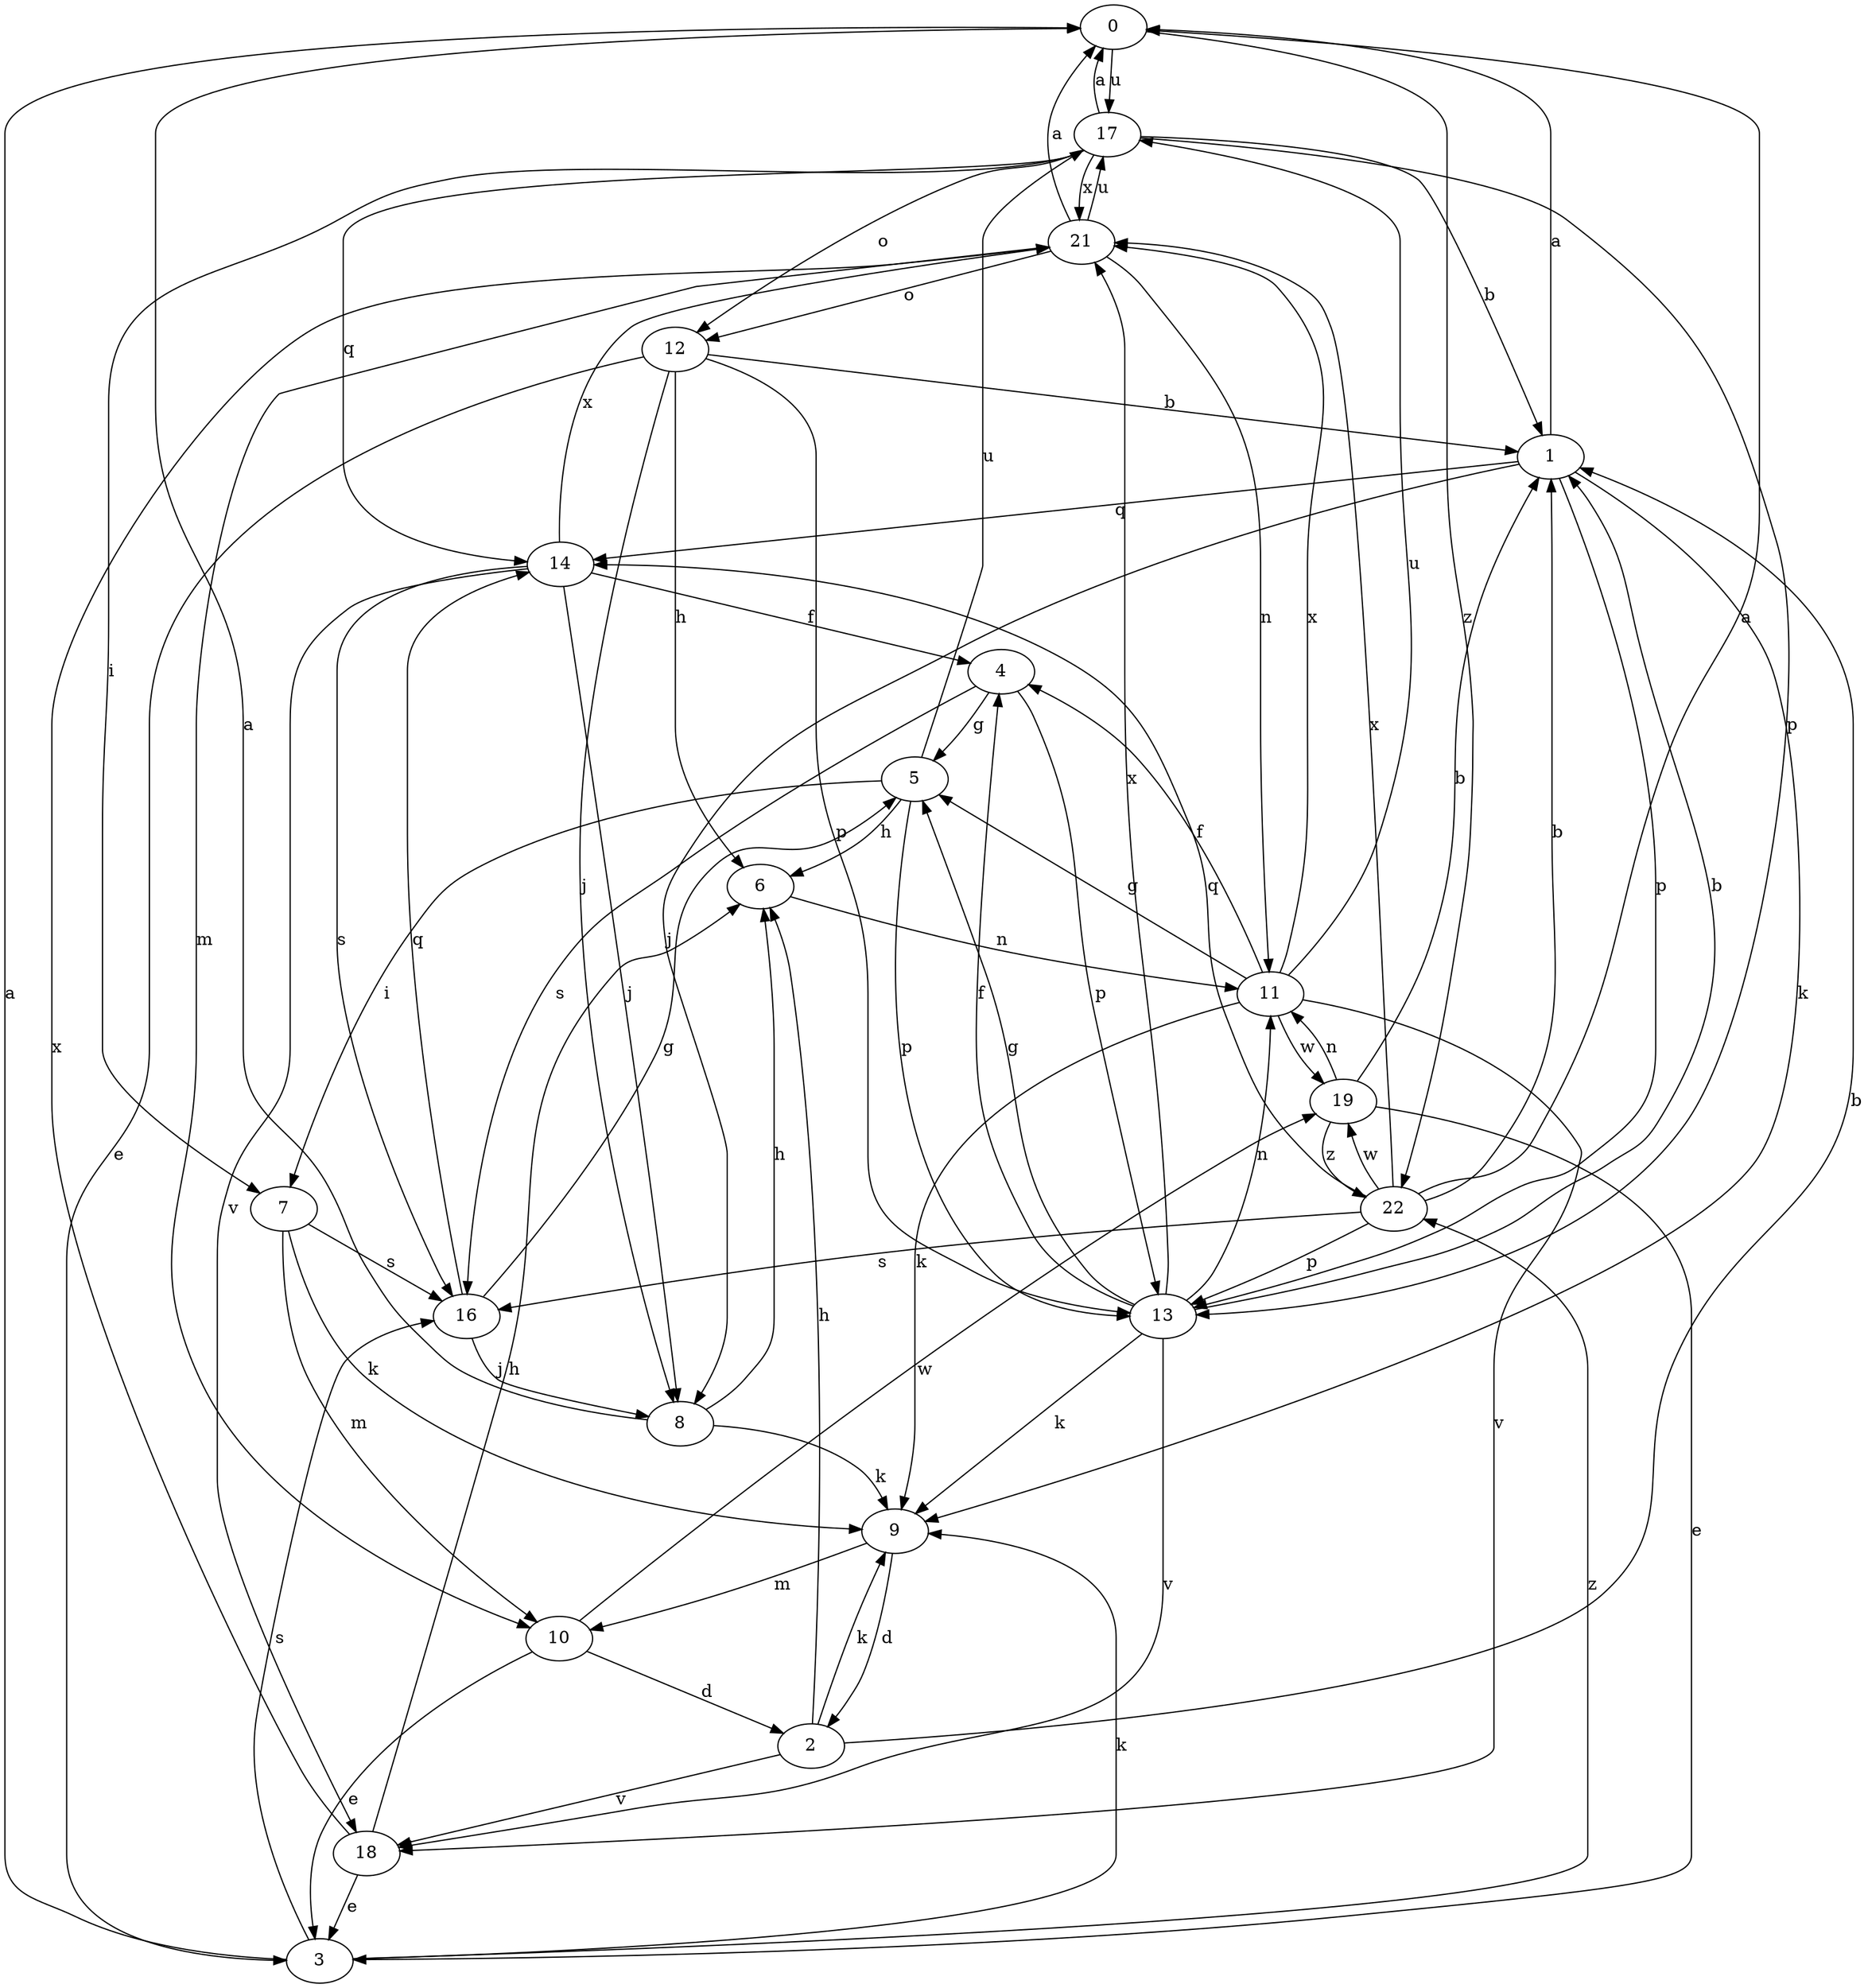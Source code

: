 strict digraph  {
0;
1;
2;
3;
4;
5;
6;
7;
8;
9;
10;
11;
12;
13;
14;
16;
17;
18;
19;
21;
22;
0 -> 17  [label=u];
0 -> 22  [label=z];
1 -> 0  [label=a];
1 -> 8  [label=j];
1 -> 9  [label=k];
1 -> 13  [label=p];
1 -> 14  [label=q];
2 -> 1  [label=b];
2 -> 6  [label=h];
2 -> 9  [label=k];
2 -> 18  [label=v];
3 -> 0  [label=a];
3 -> 9  [label=k];
3 -> 16  [label=s];
3 -> 22  [label=z];
4 -> 5  [label=g];
4 -> 13  [label=p];
4 -> 16  [label=s];
5 -> 6  [label=h];
5 -> 7  [label=i];
5 -> 13  [label=p];
5 -> 17  [label=u];
6 -> 11  [label=n];
7 -> 9  [label=k];
7 -> 10  [label=m];
7 -> 16  [label=s];
8 -> 0  [label=a];
8 -> 6  [label=h];
8 -> 9  [label=k];
9 -> 2  [label=d];
9 -> 10  [label=m];
10 -> 2  [label=d];
10 -> 3  [label=e];
10 -> 19  [label=w];
11 -> 4  [label=f];
11 -> 5  [label=g];
11 -> 9  [label=k];
11 -> 17  [label=u];
11 -> 18  [label=v];
11 -> 19  [label=w];
11 -> 21  [label=x];
12 -> 1  [label=b];
12 -> 3  [label=e];
12 -> 6  [label=h];
12 -> 8  [label=j];
12 -> 13  [label=p];
13 -> 1  [label=b];
13 -> 4  [label=f];
13 -> 5  [label=g];
13 -> 9  [label=k];
13 -> 11  [label=n];
13 -> 18  [label=v];
13 -> 21  [label=x];
14 -> 4  [label=f];
14 -> 8  [label=j];
14 -> 16  [label=s];
14 -> 18  [label=v];
14 -> 21  [label=x];
16 -> 5  [label=g];
16 -> 8  [label=j];
16 -> 14  [label=q];
17 -> 0  [label=a];
17 -> 1  [label=b];
17 -> 7  [label=i];
17 -> 12  [label=o];
17 -> 13  [label=p];
17 -> 14  [label=q];
17 -> 21  [label=x];
18 -> 3  [label=e];
18 -> 6  [label=h];
18 -> 21  [label=x];
19 -> 1  [label=b];
19 -> 3  [label=e];
19 -> 11  [label=n];
19 -> 22  [label=z];
21 -> 0  [label=a];
21 -> 10  [label=m];
21 -> 11  [label=n];
21 -> 12  [label=o];
21 -> 17  [label=u];
22 -> 0  [label=a];
22 -> 1  [label=b];
22 -> 13  [label=p];
22 -> 14  [label=q];
22 -> 16  [label=s];
22 -> 19  [label=w];
22 -> 21  [label=x];
}

